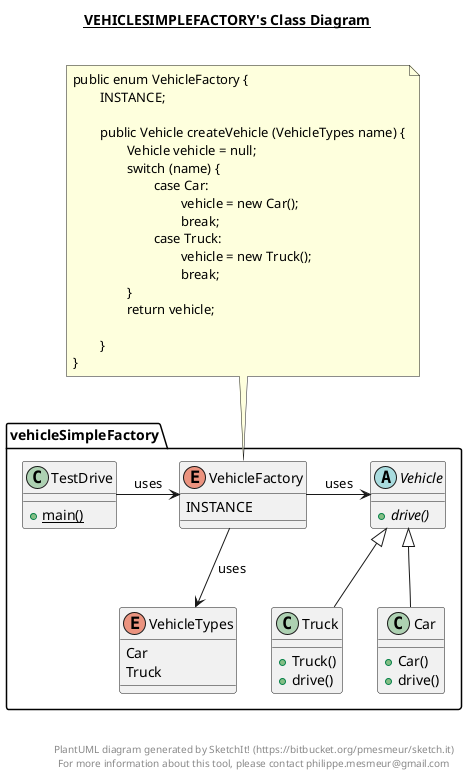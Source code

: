 @startuml

title __VEHICLESIMPLEFACTORY's Class Diagram__\n

  namespace vehicleSimpleFactory {
    class vehicleSimpleFactory.Car {
        + Car()
        + drive()
    }
  }
  

  namespace vehicleSimpleFactory {
    class vehicleSimpleFactory.TestDrive {
        {static} + main()
    }
  }
  

  namespace vehicleSimpleFactory {
    class vehicleSimpleFactory.Truck {
        + Truck()
        + drive()
    }
  }
  

  namespace vehicleSimpleFactory {
    abstract class vehicleSimpleFactory.Vehicle {
        {abstract} + drive()
    }
  }
  

  namespace vehicleSimpleFactory {
    enum VehicleFactory {
      INSTANCE
    }
  }
  

  namespace vehicleSimpleFactory {
    enum VehicleTypes {
      Car
      Truck
    }
  }
  

  vehicleSimpleFactory.Car -up-|> vehicleSimpleFactory.Vehicle
  vehicleSimpleFactory.Truck -up-|> vehicleSimpleFactory.Vehicle
vehicleSimpleFactory.VehicleFactory -> vehicleSimpleFactory.Vehicle: uses
vehicleSimpleFactory.TestDrive -> vehicleSimpleFactory.VehicleFactory: uses
vehicleSimpleFactory.VehicleFactory -down-> vehicleSimpleFactory.VehicleTypes: uses

note top of vehicleSimpleFactory.VehicleFactory
public enum VehicleFactory {
	INSTANCE;

	public Vehicle createVehicle (VehicleTypes name) {
		Vehicle vehicle = null;
		switch (name) {
			case Car:
				vehicle = new Car();
				break;
			case Truck:
				vehicle = new Truck();
				break;
		}
		return vehicle;

	}
}
end note
right footer


PlantUML diagram generated by SketchIt! (https://bitbucket.org/pmesmeur/sketch.it)
For more information about this tool, please contact philippe.mesmeur@gmail.com
endfooter

@enduml
